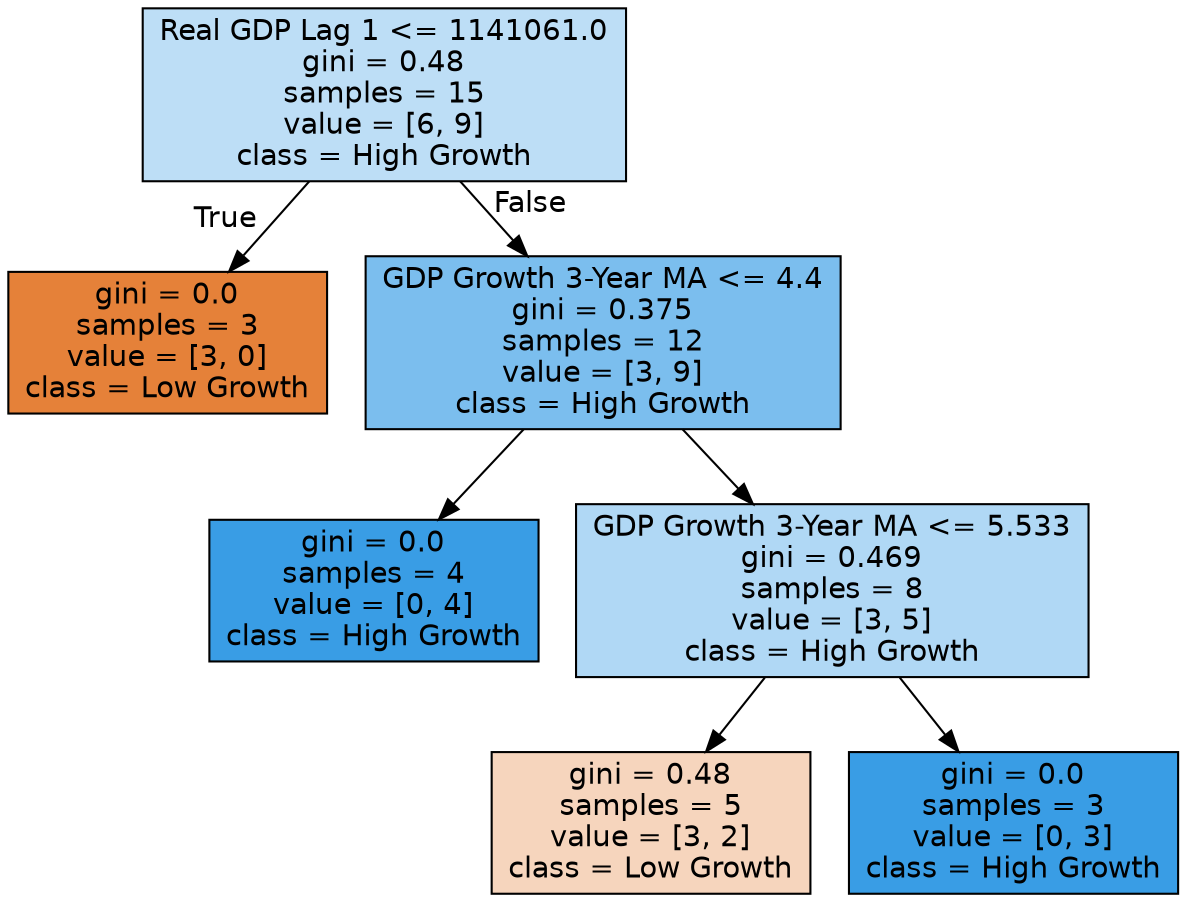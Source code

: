 digraph Tree {
node [shape=box, style="filled", color="black", fontname="helvetica"] ;
edge [fontname="helvetica"] ;
0 [label="Real GDP Lag 1 <= 1141061.0\ngini = 0.48\nsamples = 15\nvalue = [6, 9]\nclass = High Growth", fillcolor="#bddef6"] ;
1 [label="gini = 0.0\nsamples = 3\nvalue = [3, 0]\nclass = Low Growth", fillcolor="#e58139"] ;
0 -> 1 [labeldistance=2.5, labelangle=45, headlabel="True"] ;
2 [label="GDP Growth 3-Year MA <= 4.4\ngini = 0.375\nsamples = 12\nvalue = [3, 9]\nclass = High Growth", fillcolor="#7bbeee"] ;
0 -> 2 [labeldistance=2.5, labelangle=-45, headlabel="False"] ;
3 [label="gini = 0.0\nsamples = 4\nvalue = [0, 4]\nclass = High Growth", fillcolor="#399de5"] ;
2 -> 3 ;
4 [label="GDP Growth 3-Year MA <= 5.533\ngini = 0.469\nsamples = 8\nvalue = [3, 5]\nclass = High Growth", fillcolor="#b0d8f5"] ;
2 -> 4 ;
5 [label="gini = 0.48\nsamples = 5\nvalue = [3, 2]\nclass = Low Growth", fillcolor="#f6d5bd"] ;
4 -> 5 ;
6 [label="gini = 0.0\nsamples = 3\nvalue = [0, 3]\nclass = High Growth", fillcolor="#399de5"] ;
4 -> 6 ;
}